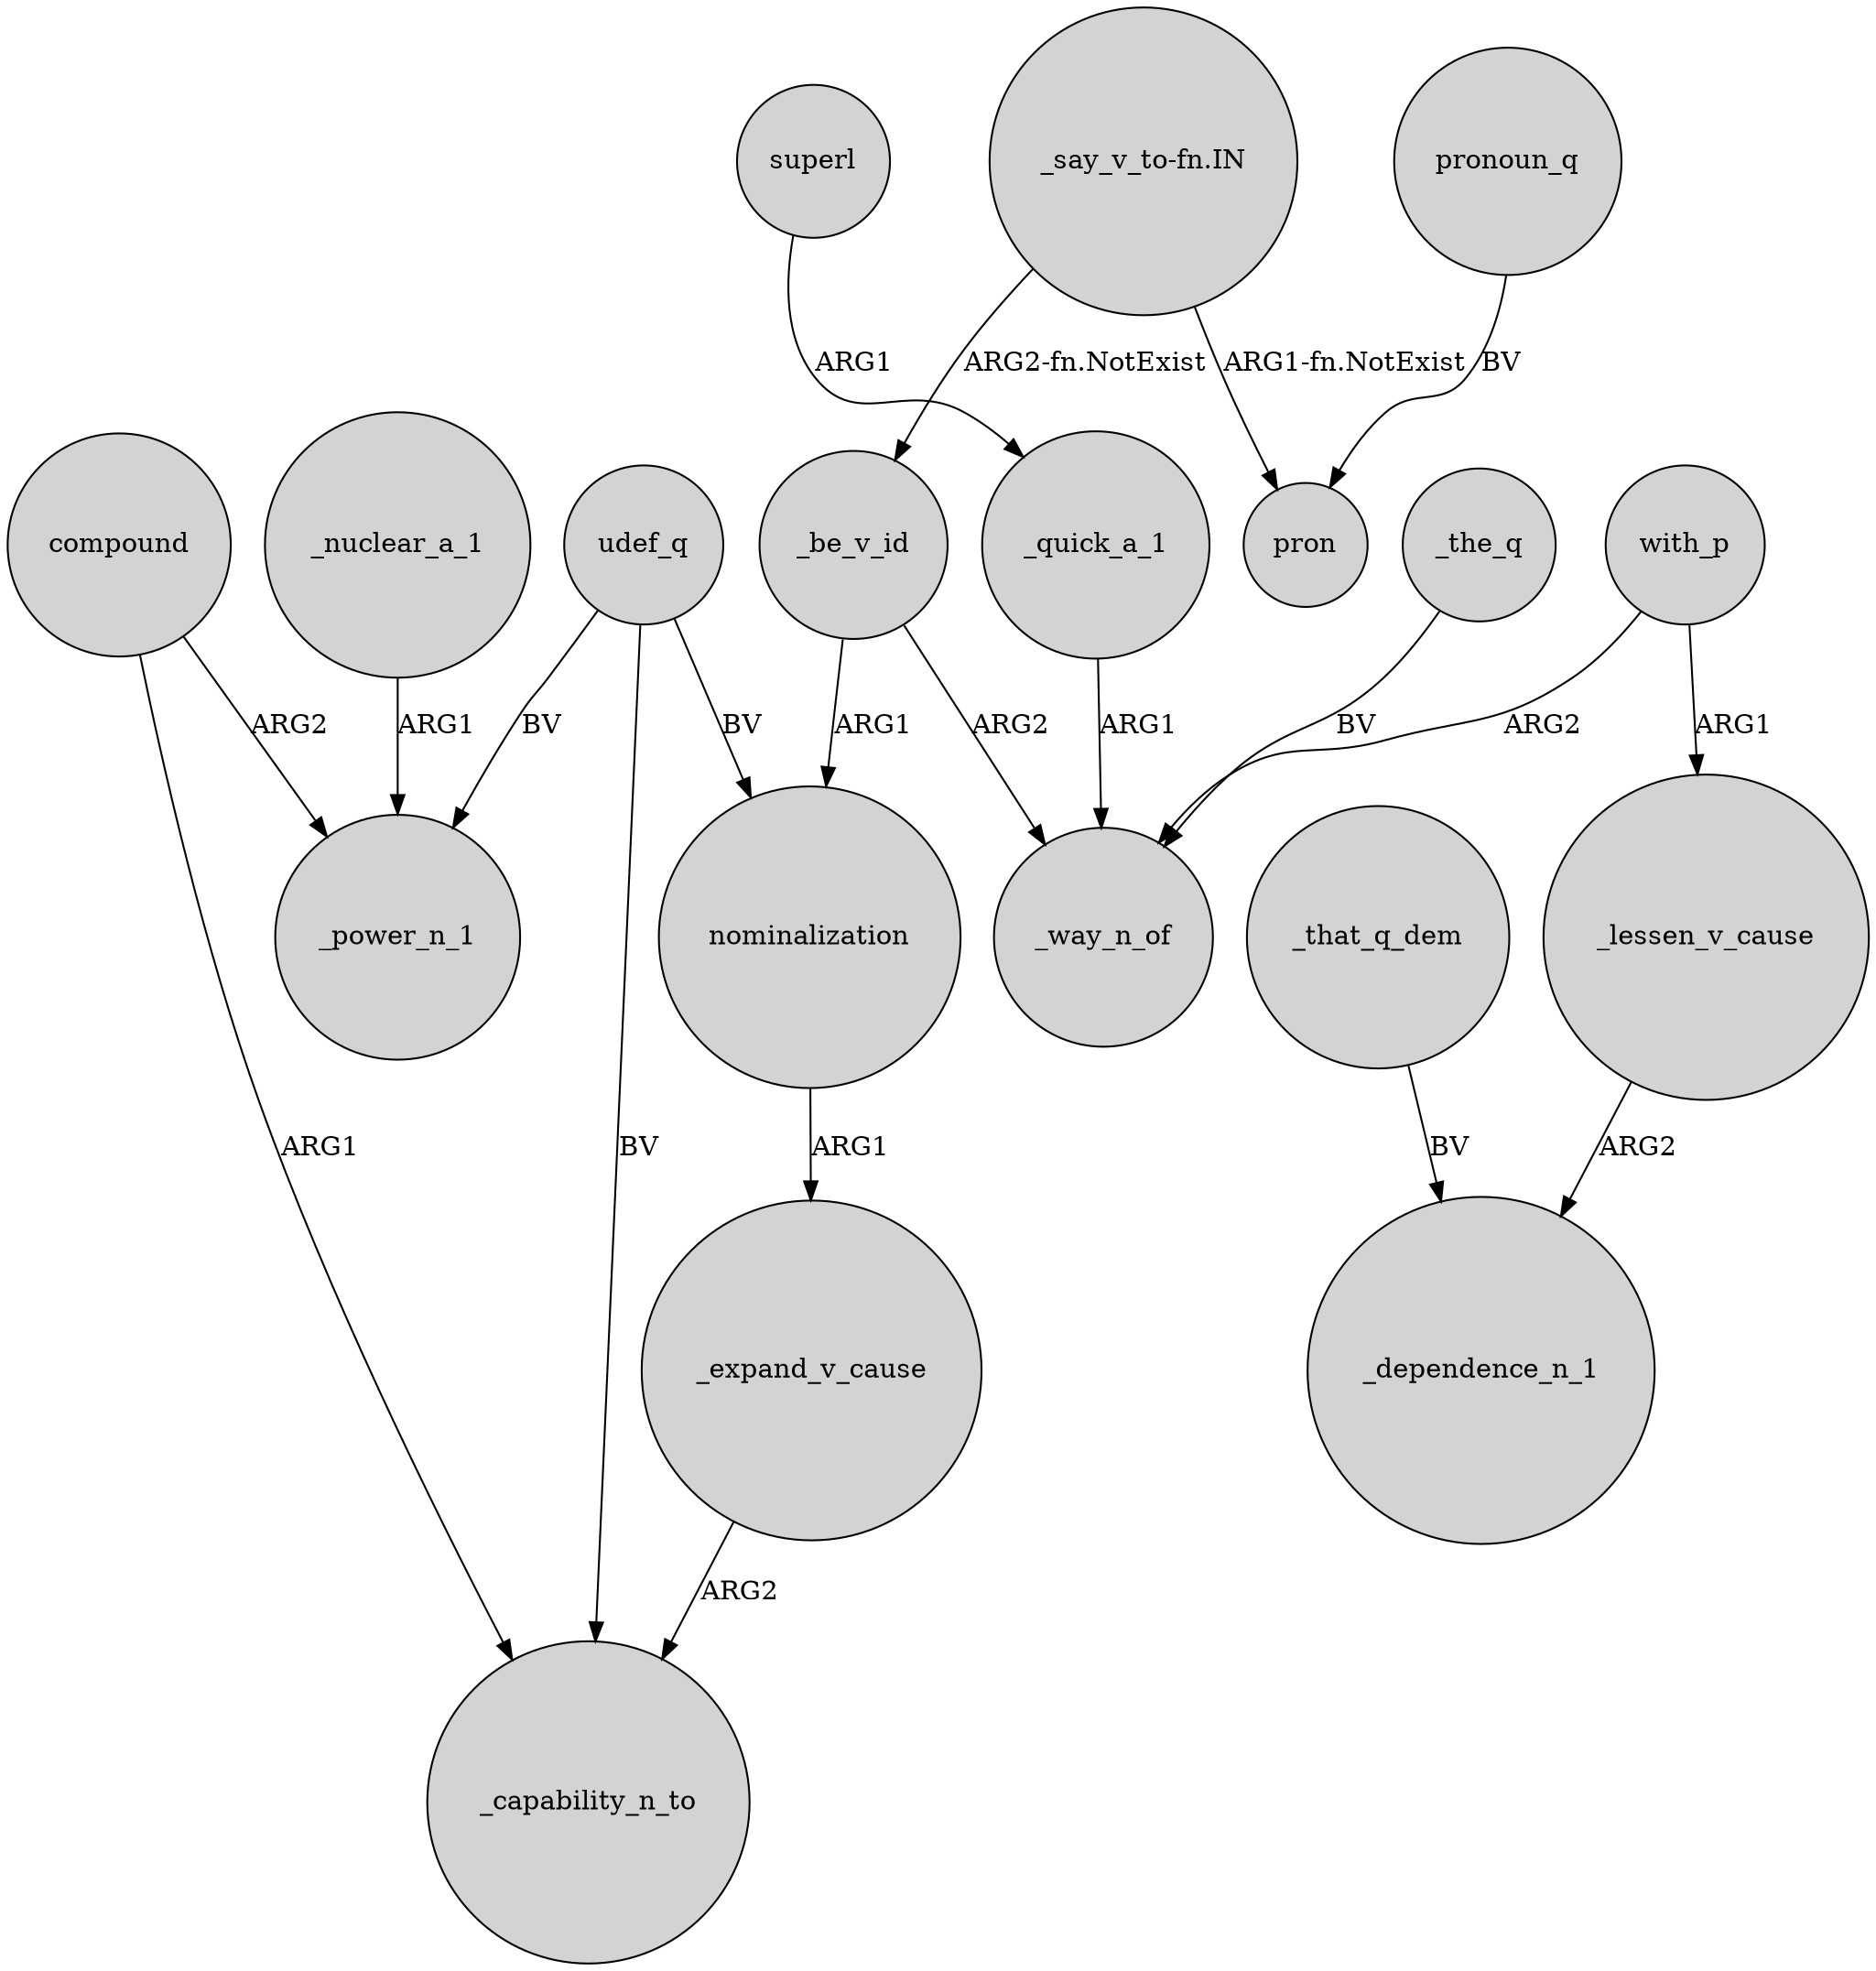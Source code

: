 digraph {
	node [shape=circle style=filled]
	superl -> _quick_a_1 [label=ARG1]
	_be_v_id -> nominalization [label=ARG1]
	_quick_a_1 -> _way_n_of [label=ARG1]
	_the_q -> _way_n_of [label=BV]
	"_say_v_to-fn.IN" -> pron [label="ARG1-fn.NotExist"]
	_lessen_v_cause -> _dependence_n_1 [label=ARG2]
	"_say_v_to-fn.IN" -> _be_v_id [label="ARG2-fn.NotExist"]
	_that_q_dem -> _dependence_n_1 [label=BV]
	_be_v_id -> _way_n_of [label=ARG2]
	with_p -> _way_n_of [label=ARG2]
	pronoun_q -> pron [label=BV]
	_nuclear_a_1 -> _power_n_1 [label=ARG1]
	compound -> _capability_n_to [label=ARG1]
	compound -> _power_n_1 [label=ARG2]
	udef_q -> nominalization [label=BV]
	nominalization -> _expand_v_cause [label=ARG1]
	_expand_v_cause -> _capability_n_to [label=ARG2]
	with_p -> _lessen_v_cause [label=ARG1]
	udef_q -> _power_n_1 [label=BV]
	udef_q -> _capability_n_to [label=BV]
}
